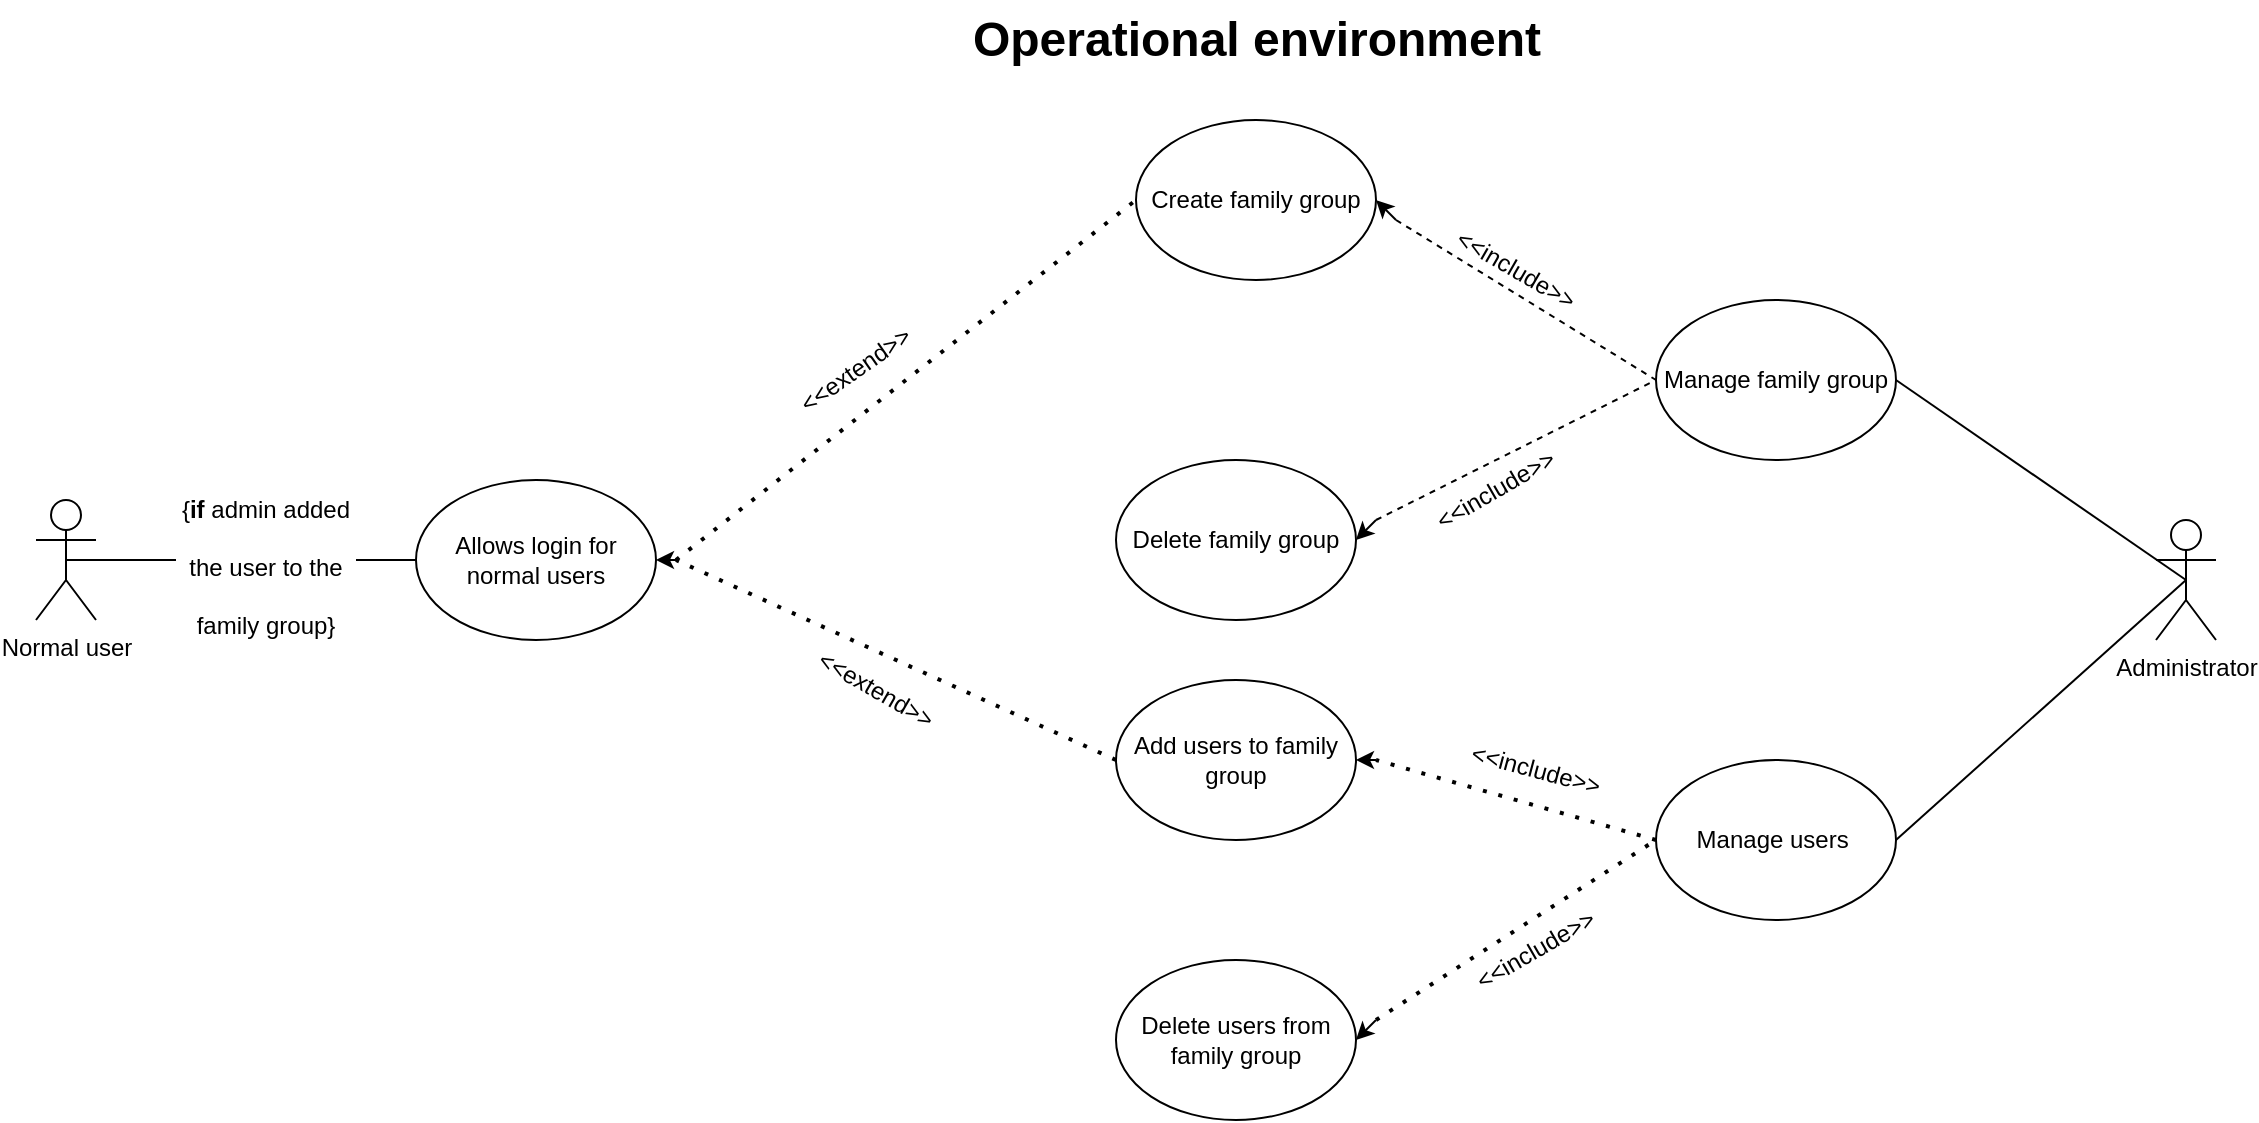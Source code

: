 <mxfile version="20.7.4" type="github">
  <diagram id="I4cKSGXu4OGf3040P-yd" name="Page-1">
    <mxGraphModel dx="2208" dy="1678" grid="1" gridSize="10" guides="1" tooltips="1" connect="1" arrows="1" fold="1" page="1" pageScale="1" pageWidth="850" pageHeight="1100" math="0" shadow="0">
      <root>
        <mxCell id="0" />
        <mxCell id="1" parent="0" />
        <mxCell id="tLOBQt0P1FiM-EMOf-wu-87" value="Administrator" style="shape=umlActor;verticalLabelPosition=bottom;verticalAlign=top;html=1;outlineConnect=0;" vertex="1" parent="1">
          <mxGeometry x="640" y="180" width="30" height="60" as="geometry" />
        </mxCell>
        <mxCell id="tLOBQt0P1FiM-EMOf-wu-88" value="Manage family group" style="ellipse;whiteSpace=wrap;html=1;" vertex="1" parent="1">
          <mxGeometry x="390" y="70" width="120" height="80" as="geometry" />
        </mxCell>
        <mxCell id="tLOBQt0P1FiM-EMOf-wu-89" value="Manage users&amp;nbsp;" style="ellipse;whiteSpace=wrap;html=1;" vertex="1" parent="1">
          <mxGeometry x="390" y="300" width="120" height="80" as="geometry" />
        </mxCell>
        <mxCell id="tLOBQt0P1FiM-EMOf-wu-90" value="" style="endArrow=none;html=1;rounded=0;entryX=0.5;entryY=0.5;entryDx=0;entryDy=0;entryPerimeter=0;exitX=1;exitY=0.5;exitDx=0;exitDy=0;" edge="1" parent="1" source="tLOBQt0P1FiM-EMOf-wu-88" target="tLOBQt0P1FiM-EMOf-wu-87">
          <mxGeometry width="50" height="50" relative="1" as="geometry">
            <mxPoint x="570" y="170" as="sourcePoint" />
            <mxPoint x="620" y="120" as="targetPoint" />
          </mxGeometry>
        </mxCell>
        <mxCell id="tLOBQt0P1FiM-EMOf-wu-91" value="" style="endArrow=none;html=1;rounded=0;exitX=1;exitY=0.5;exitDx=0;exitDy=0;entryX=0.5;entryY=0.5;entryDx=0;entryDy=0;entryPerimeter=0;" edge="1" parent="1" source="tLOBQt0P1FiM-EMOf-wu-89" target="tLOBQt0P1FiM-EMOf-wu-87">
          <mxGeometry width="50" height="50" relative="1" as="geometry">
            <mxPoint x="520" y="50" as="sourcePoint" />
            <mxPoint x="630" y="260" as="targetPoint" />
          </mxGeometry>
        </mxCell>
        <mxCell id="tLOBQt0P1FiM-EMOf-wu-92" value="Create family group" style="ellipse;whiteSpace=wrap;html=1;" vertex="1" parent="1">
          <mxGeometry x="130" y="-20" width="120" height="80" as="geometry" />
        </mxCell>
        <mxCell id="tLOBQt0P1FiM-EMOf-wu-93" value="Delete family group" style="ellipse;whiteSpace=wrap;html=1;" vertex="1" parent="1">
          <mxGeometry x="120" y="150" width="120" height="80" as="geometry" />
        </mxCell>
        <mxCell id="tLOBQt0P1FiM-EMOf-wu-94" value="" style="endArrow=none;dashed=1;html=1;rounded=0;entryX=0;entryY=0.5;entryDx=0;entryDy=0;" edge="1" parent="1" target="tLOBQt0P1FiM-EMOf-wu-88">
          <mxGeometry width="50" height="50" relative="1" as="geometry">
            <mxPoint x="260" y="30.0" as="sourcePoint" />
            <mxPoint x="620" y="230" as="targetPoint" />
          </mxGeometry>
        </mxCell>
        <mxCell id="tLOBQt0P1FiM-EMOf-wu-95" value="" style="endArrow=classic;html=1;rounded=0;entryX=1;entryY=0.5;entryDx=0;entryDy=0;" edge="1" parent="1" target="tLOBQt0P1FiM-EMOf-wu-92">
          <mxGeometry width="50" height="50" relative="1" as="geometry">
            <mxPoint x="260" y="30.0" as="sourcePoint" />
            <mxPoint x="620" y="230" as="targetPoint" />
          </mxGeometry>
        </mxCell>
        <mxCell id="tLOBQt0P1FiM-EMOf-wu-96" value="" style="endArrow=none;dashed=1;html=1;rounded=0;entryX=0;entryY=0.5;entryDx=0;entryDy=0;" edge="1" parent="1" target="tLOBQt0P1FiM-EMOf-wu-88">
          <mxGeometry width="50" height="50" relative="1" as="geometry">
            <mxPoint x="250" y="180" as="sourcePoint" />
            <mxPoint x="400" y="120" as="targetPoint" />
          </mxGeometry>
        </mxCell>
        <mxCell id="tLOBQt0P1FiM-EMOf-wu-97" value="" style="endArrow=classic;html=1;rounded=0;entryX=1;entryY=0.5;entryDx=0;entryDy=0;" edge="1" parent="1" target="tLOBQt0P1FiM-EMOf-wu-93">
          <mxGeometry width="50" height="50" relative="1" as="geometry">
            <mxPoint x="250" y="180" as="sourcePoint" />
            <mxPoint x="620" y="230" as="targetPoint" />
          </mxGeometry>
        </mxCell>
        <mxCell id="tLOBQt0P1FiM-EMOf-wu-98" value="&amp;lt;&amp;lt;include&amp;gt;&amp;gt;" style="text;html=1;strokeColor=none;fillColor=none;align=center;verticalAlign=middle;whiteSpace=wrap;rounded=0;rotation=30;" vertex="1" parent="1">
          <mxGeometry x="290" y="40" width="60" height="30" as="geometry" />
        </mxCell>
        <mxCell id="tLOBQt0P1FiM-EMOf-wu-99" value="&amp;lt;&amp;lt;include&amp;gt;&amp;gt;" style="text;html=1;strokeColor=none;fillColor=none;align=center;verticalAlign=middle;whiteSpace=wrap;rounded=0;rotation=-30;" vertex="1" parent="1">
          <mxGeometry x="280" y="150" width="60" height="30" as="geometry" />
        </mxCell>
        <mxCell id="tLOBQt0P1FiM-EMOf-wu-100" value="Add users to family group" style="ellipse;whiteSpace=wrap;html=1;" vertex="1" parent="1">
          <mxGeometry x="120" y="260" width="120" height="80" as="geometry" />
        </mxCell>
        <mxCell id="tLOBQt0P1FiM-EMOf-wu-101" value="Delete users from family group" style="ellipse;whiteSpace=wrap;html=1;" vertex="1" parent="1">
          <mxGeometry x="120" y="400" width="120" height="80" as="geometry" />
        </mxCell>
        <mxCell id="tLOBQt0P1FiM-EMOf-wu-102" value="" style="endArrow=none;dashed=1;html=1;dashPattern=1 3;strokeWidth=2;rounded=0;exitX=0;exitY=0.5;exitDx=0;exitDy=0;" edge="1" parent="1" source="tLOBQt0P1FiM-EMOf-wu-89">
          <mxGeometry width="50" height="50" relative="1" as="geometry">
            <mxPoint x="570" y="280" as="sourcePoint" />
            <mxPoint x="250" y="300" as="targetPoint" />
          </mxGeometry>
        </mxCell>
        <mxCell id="tLOBQt0P1FiM-EMOf-wu-103" value="" style="endArrow=classic;html=1;rounded=0;entryX=1;entryY=0.5;entryDx=0;entryDy=0;" edge="1" parent="1" target="tLOBQt0P1FiM-EMOf-wu-100">
          <mxGeometry width="50" height="50" relative="1" as="geometry">
            <mxPoint x="250" y="300" as="sourcePoint" />
            <mxPoint x="620" y="230" as="targetPoint" />
          </mxGeometry>
        </mxCell>
        <mxCell id="tLOBQt0P1FiM-EMOf-wu-104" value="&amp;lt;&amp;lt;include&amp;gt;&amp;gt;" style="text;html=1;strokeColor=none;fillColor=none;align=center;verticalAlign=middle;whiteSpace=wrap;rounded=0;rotation=15;" vertex="1" parent="1">
          <mxGeometry x="300" y="290" width="60" height="30" as="geometry" />
        </mxCell>
        <mxCell id="tLOBQt0P1FiM-EMOf-wu-105" value="" style="endArrow=none;dashed=1;html=1;dashPattern=1 3;strokeWidth=2;rounded=0;entryX=0;entryY=0.5;entryDx=0;entryDy=0;" edge="1" parent="1" target="tLOBQt0P1FiM-EMOf-wu-89">
          <mxGeometry width="50" height="50" relative="1" as="geometry">
            <mxPoint x="250" y="430" as="sourcePoint" />
            <mxPoint x="620" y="230" as="targetPoint" />
          </mxGeometry>
        </mxCell>
        <mxCell id="tLOBQt0P1FiM-EMOf-wu-106" value="&amp;lt;&amp;lt;include&amp;gt;&amp;gt;" style="text;html=1;strokeColor=none;fillColor=none;align=center;verticalAlign=middle;whiteSpace=wrap;rounded=0;rotation=-30;" vertex="1" parent="1">
          <mxGeometry x="300" y="380" width="60" height="30" as="geometry" />
        </mxCell>
        <mxCell id="tLOBQt0P1FiM-EMOf-wu-107" value="" style="endArrow=classic;html=1;rounded=0;entryX=1;entryY=0.5;entryDx=0;entryDy=0;" edge="1" parent="1" target="tLOBQt0P1FiM-EMOf-wu-101">
          <mxGeometry width="50" height="50" relative="1" as="geometry">
            <mxPoint x="250" y="430" as="sourcePoint" />
            <mxPoint x="380" y="330" as="targetPoint" />
          </mxGeometry>
        </mxCell>
        <mxCell id="tLOBQt0P1FiM-EMOf-wu-108" value="&lt;span style=&quot;font-size: 24px;&quot;&gt;&lt;b&gt;Operational environment&lt;/b&gt;&lt;/span&gt;" style="text;html=1;align=center;verticalAlign=middle;resizable=0;points=[];autosize=1;strokeColor=none;fillColor=none;" vertex="1" parent="1">
          <mxGeometry x="35" y="-80" width="310" height="40" as="geometry" />
        </mxCell>
        <mxCell id="tLOBQt0P1FiM-EMOf-wu-110" value="Allows login for normal users" style="ellipse;whiteSpace=wrap;html=1;" vertex="1" parent="1">
          <mxGeometry x="-230" y="160" width="120" height="80" as="geometry" />
        </mxCell>
        <mxCell id="tLOBQt0P1FiM-EMOf-wu-111" value="" style="endArrow=none;dashed=1;html=1;dashPattern=1 3;strokeWidth=2;rounded=0;fontSize=24;exitX=0;exitY=0.5;exitDx=0;exitDy=0;" edge="1" parent="1" source="tLOBQt0P1FiM-EMOf-wu-100">
          <mxGeometry width="50" height="50" relative="1" as="geometry">
            <mxPoint x="80" y="300" as="sourcePoint" />
            <mxPoint x="-100" y="200" as="targetPoint" />
          </mxGeometry>
        </mxCell>
        <mxCell id="tLOBQt0P1FiM-EMOf-wu-112" value="" style="endArrow=none;dashed=1;html=1;dashPattern=1 3;strokeWidth=2;rounded=0;fontSize=24;entryX=0;entryY=0.5;entryDx=0;entryDy=0;" edge="1" parent="1" target="tLOBQt0P1FiM-EMOf-wu-92">
          <mxGeometry width="50" height="50" relative="1" as="geometry">
            <mxPoint x="-100" y="200" as="sourcePoint" />
            <mxPoint x="130" y="40" as="targetPoint" />
          </mxGeometry>
        </mxCell>
        <mxCell id="tLOBQt0P1FiM-EMOf-wu-113" value="" style="endArrow=classic;html=1;rounded=0;fontSize=24;entryX=1;entryY=0.5;entryDx=0;entryDy=0;" edge="1" parent="1" target="tLOBQt0P1FiM-EMOf-wu-110">
          <mxGeometry width="50" height="50" relative="1" as="geometry">
            <mxPoint x="-100" y="200" as="sourcePoint" />
            <mxPoint x="130" y="40" as="targetPoint" />
          </mxGeometry>
        </mxCell>
        <mxCell id="tLOBQt0P1FiM-EMOf-wu-114" value="&amp;lt;&amp;lt;extend&amp;gt;&amp;gt;" style="text;html=1;strokeColor=none;fillColor=none;align=center;verticalAlign=middle;whiteSpace=wrap;rounded=0;rotation=-35;" vertex="1" parent="1">
          <mxGeometry x="-40" y="90" width="60" height="30" as="geometry" />
        </mxCell>
        <mxCell id="tLOBQt0P1FiM-EMOf-wu-115" value="&amp;lt;&amp;lt;extend&amp;gt;&amp;gt;" style="text;html=1;strokeColor=none;fillColor=none;align=center;verticalAlign=middle;whiteSpace=wrap;rounded=0;rotation=30;" vertex="1" parent="1">
          <mxGeometry x="-30" y="250" width="60" height="30" as="geometry" />
        </mxCell>
        <mxCell id="tLOBQt0P1FiM-EMOf-wu-116" value="Normal user" style="shape=umlActor;verticalLabelPosition=bottom;verticalAlign=top;html=1;outlineConnect=0;" vertex="1" parent="1">
          <mxGeometry x="-420" y="170" width="30" height="60" as="geometry" />
        </mxCell>
        <mxCell id="tLOBQt0P1FiM-EMOf-wu-117" value="" style="endArrow=none;html=1;rounded=0;fontSize=24;entryX=0;entryY=0.5;entryDx=0;entryDy=0;exitX=1;exitY=0.5;exitDx=0;exitDy=0;startArrow=none;" edge="1" parent="1" source="tLOBQt0P1FiM-EMOf-wu-118" target="tLOBQt0P1FiM-EMOf-wu-110">
          <mxGeometry width="50" height="50" relative="1" as="geometry">
            <mxPoint x="-290" y="250" as="sourcePoint" />
            <mxPoint x="190" y="410" as="targetPoint" />
          </mxGeometry>
        </mxCell>
        <mxCell id="tLOBQt0P1FiM-EMOf-wu-118" value="&lt;span style=&quot;font-size: 12px;&quot;&gt;{&lt;b&gt;if&lt;/b&gt; admin added the user to the family group}&lt;/span&gt;" style="text;html=1;strokeColor=none;fillColor=none;align=center;verticalAlign=middle;whiteSpace=wrap;rounded=0;fontSize=24;" vertex="1" parent="1">
          <mxGeometry x="-350" y="185" width="90" height="30" as="geometry" />
        </mxCell>
        <mxCell id="tLOBQt0P1FiM-EMOf-wu-119" value="" style="endArrow=none;html=1;rounded=0;fontSize=24;entryX=0;entryY=0.5;entryDx=0;entryDy=0;exitX=0.5;exitY=0.5;exitDx=0;exitDy=0;exitPerimeter=0;" edge="1" parent="1" source="tLOBQt0P1FiM-EMOf-wu-116" target="tLOBQt0P1FiM-EMOf-wu-118">
          <mxGeometry width="50" height="50" relative="1" as="geometry">
            <mxPoint x="-345" y="200" as="sourcePoint" />
            <mxPoint x="-230" y="200" as="targetPoint" />
          </mxGeometry>
        </mxCell>
      </root>
    </mxGraphModel>
  </diagram>
</mxfile>
